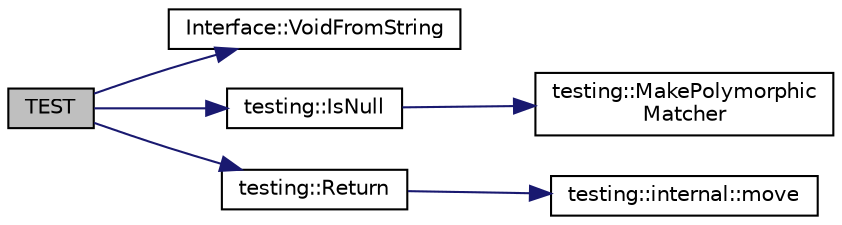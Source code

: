 digraph "TEST"
{
  edge [fontname="Helvetica",fontsize="10",labelfontname="Helvetica",labelfontsize="10"];
  node [fontname="Helvetica",fontsize="10",shape=record];
  rankdir="LR";
  Node133 [label="TEST",height=0.2,width=0.4,color="black", fillcolor="grey75", style="filled", fontcolor="black"];
  Node133 -> Node134 [color="midnightblue",fontsize="10",style="solid",fontname="Helvetica"];
  Node134 [label="Interface::VoidFromString",height=0.2,width=0.4,color="black", fillcolor="white", style="filled",URL="$de/d95/class_interface.html#a65d6ae604e7e9a513aec72c9c94e0b97"];
  Node133 -> Node135 [color="midnightblue",fontsize="10",style="solid",fontname="Helvetica"];
  Node135 [label="testing::IsNull",height=0.2,width=0.4,color="black", fillcolor="white", style="filled",URL="$d0/d75/namespacetesting.html#a56ffb1a169c14ce585fc5bed32add2db"];
  Node135 -> Node136 [color="midnightblue",fontsize="10",style="solid",fontname="Helvetica"];
  Node136 [label="testing::MakePolymorphic\lMatcher",height=0.2,width=0.4,color="black", fillcolor="white", style="filled",URL="$d0/d75/namespacetesting.html#a667ca94f190ec2e17ee2fbfdb7d3da04"];
  Node133 -> Node137 [color="midnightblue",fontsize="10",style="solid",fontname="Helvetica"];
  Node137 [label="testing::Return",height=0.2,width=0.4,color="black", fillcolor="white", style="filled",URL="$d0/d75/namespacetesting.html#af6d1c13e9376c77671e37545cd84359c"];
  Node137 -> Node138 [color="midnightblue",fontsize="10",style="solid",fontname="Helvetica"];
  Node138 [label="testing::internal::move",height=0.2,width=0.4,color="black", fillcolor="white", style="filled",URL="$d0/da7/namespacetesting_1_1internal.html#a0f6d06bf8c3093b9c22bb08723db201e"];
}
